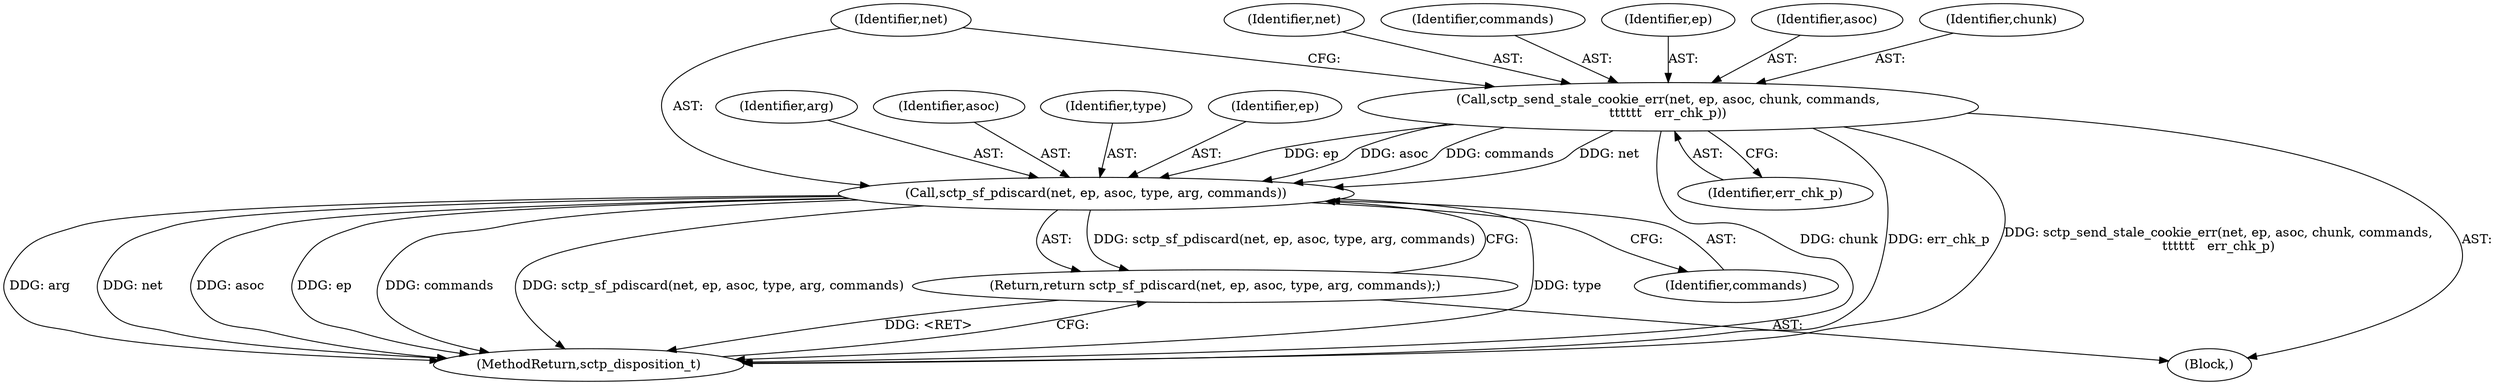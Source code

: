 digraph "0_linux_f2815633504b442ca0b0605c16bf3d88a3a0fcea@API" {
"1000197" [label="(Call,sctp_send_stale_cookie_err(net, ep, asoc, chunk, commands,\n\t\t\t\t\t\t   err_chk_p))"];
"1000205" [label="(Call,sctp_sf_pdiscard(net, ep, asoc, type, arg, commands))"];
"1000204" [label="(Return,return sctp_sf_pdiscard(net, ep, asoc, type, arg, commands);)"];
"1000205" [label="(Call,sctp_sf_pdiscard(net, ep, asoc, type, arg, commands))"];
"1000197" [label="(Call,sctp_send_stale_cookie_err(net, ep, asoc, chunk, commands,\n\t\t\t\t\t\t   err_chk_p))"];
"1000204" [label="(Return,return sctp_sf_pdiscard(net, ep, asoc, type, arg, commands);)"];
"1000198" [label="(Identifier,net)"];
"1000206" [label="(Identifier,net)"];
"1000202" [label="(Identifier,commands)"];
"1000306" [label="(MethodReturn,sctp_disposition_t)"];
"1000210" [label="(Identifier,arg)"];
"1000208" [label="(Identifier,asoc)"];
"1000203" [label="(Identifier,err_chk_p)"];
"1000199" [label="(Identifier,ep)"];
"1000200" [label="(Identifier,asoc)"];
"1000211" [label="(Identifier,commands)"];
"1000201" [label="(Identifier,chunk)"];
"1000193" [label="(Block,)"];
"1000209" [label="(Identifier,type)"];
"1000207" [label="(Identifier,ep)"];
"1000197" -> "1000193"  [label="AST: "];
"1000197" -> "1000203"  [label="CFG: "];
"1000198" -> "1000197"  [label="AST: "];
"1000199" -> "1000197"  [label="AST: "];
"1000200" -> "1000197"  [label="AST: "];
"1000201" -> "1000197"  [label="AST: "];
"1000202" -> "1000197"  [label="AST: "];
"1000203" -> "1000197"  [label="AST: "];
"1000206" -> "1000197"  [label="CFG: "];
"1000197" -> "1000306"  [label="DDG: chunk"];
"1000197" -> "1000306"  [label="DDG: err_chk_p"];
"1000197" -> "1000306"  [label="DDG: sctp_send_stale_cookie_err(net, ep, asoc, chunk, commands,\n\t\t\t\t\t\t   err_chk_p)"];
"1000197" -> "1000205"  [label="DDG: net"];
"1000197" -> "1000205"  [label="DDG: ep"];
"1000197" -> "1000205"  [label="DDG: asoc"];
"1000197" -> "1000205"  [label="DDG: commands"];
"1000205" -> "1000204"  [label="AST: "];
"1000205" -> "1000211"  [label="CFG: "];
"1000206" -> "1000205"  [label="AST: "];
"1000207" -> "1000205"  [label="AST: "];
"1000208" -> "1000205"  [label="AST: "];
"1000209" -> "1000205"  [label="AST: "];
"1000210" -> "1000205"  [label="AST: "];
"1000211" -> "1000205"  [label="AST: "];
"1000204" -> "1000205"  [label="CFG: "];
"1000205" -> "1000306"  [label="DDG: type"];
"1000205" -> "1000306"  [label="DDG: arg"];
"1000205" -> "1000306"  [label="DDG: net"];
"1000205" -> "1000306"  [label="DDG: asoc"];
"1000205" -> "1000306"  [label="DDG: ep"];
"1000205" -> "1000306"  [label="DDG: commands"];
"1000205" -> "1000306"  [label="DDG: sctp_sf_pdiscard(net, ep, asoc, type, arg, commands)"];
"1000205" -> "1000204"  [label="DDG: sctp_sf_pdiscard(net, ep, asoc, type, arg, commands)"];
"1000204" -> "1000193"  [label="AST: "];
"1000306" -> "1000204"  [label="CFG: "];
"1000204" -> "1000306"  [label="DDG: <RET>"];
}
